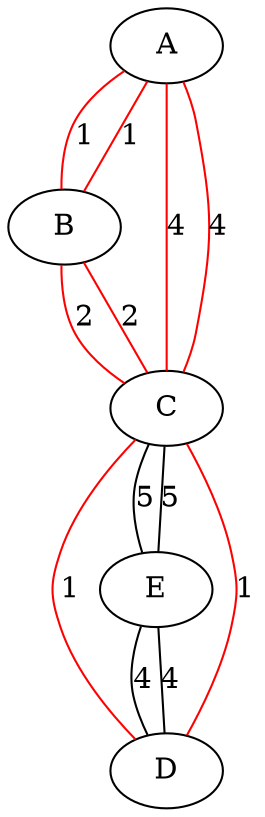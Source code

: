 graph G {
  A -- B [label="1" color="red"];
  A -- C [label="4" color="red"];
  B -- A [label="1" color="red"];
  B -- C [label="2" color="red"];
  C -- A [label="4" color="red"];
  C -- B [label="2" color="red"];
  C -- D [label="1" color="red"];
  C -- E [label="5" color="black"];
  D -- C [label="1" color="red"];
  D -- E [label="4" color="black"];
  E -- D [label="4" color="black"];
  E -- C [label="5" color="black"];
}
